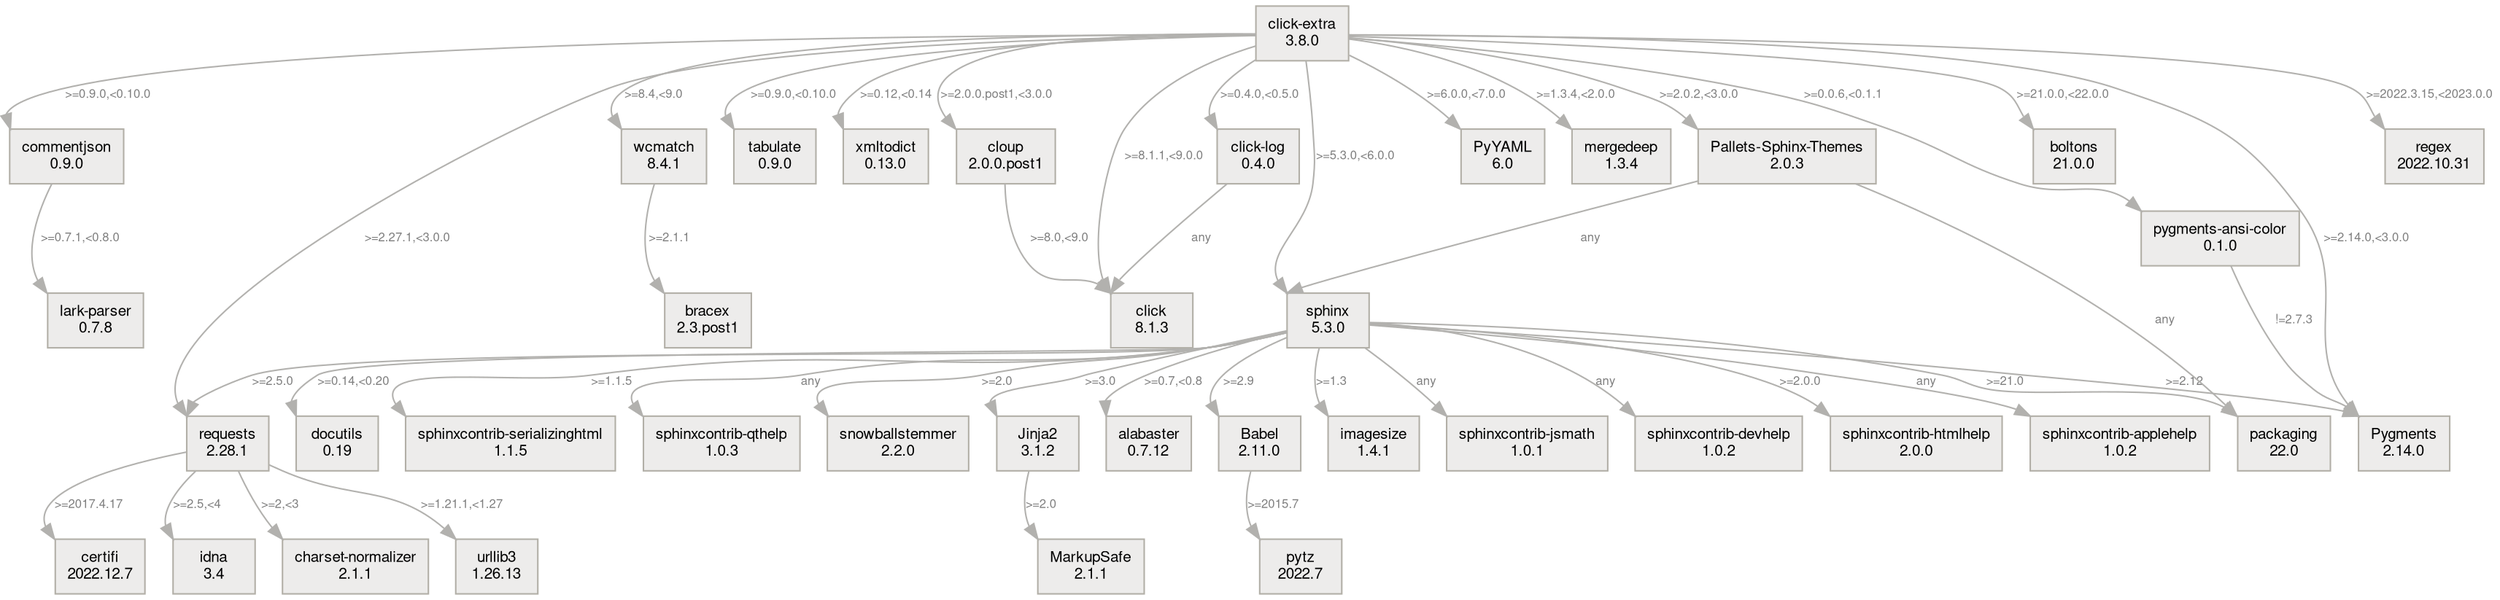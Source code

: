 digraph {
    fontname="Helvetica,Arial,sans-serif"      
    node [                                     
        style=filled                           
        shape=box                              
        fontname="Helvetica,Arial,sans-serif"  
        fontsize=10                            
        color="#b2afa7"                        
        fillcolor="#edeceb"                    
    ]                                          
    edge [                                     
        headport=nw                            
        fontname="Helvetica,Arial,sans-serif"  
        fontsize=8                             
        color="#b2b1ae"                        
        fontcolor="#00000080"                  
    ]                                          

	"click-extra" [label="click-extra\n3.8.0"]
	"click-extra" -> commentjson [label=">=0.9.0,<0.10.0"]
	"click-extra" -> "click-log" [label=">=0.4.0,<0.5.0"]
	"click-extra" -> pygments [label=">=2.14.0,<3.0.0"]
	"click-extra" -> tabulate [label=">=0.9.0,<0.10.0"]
	"click-extra" -> xmltodict [label=">=0.12,<0.14"]
	"click-extra" -> sphinx [label=">=5.3.0,<6.0.0"]
	"click-extra" -> wcmatch [label=">=8.4,<9.0"]
	"click-extra" -> requests [label=">=2.27.1,<3.0.0"]
	"click-extra" -> cloup [label=">=2.0.0.post1,<3.0.0"]
	"click-extra" -> pyyaml [label=">=6.0.0,<7.0.0"]
	"click-extra" -> mergedeep [label=">=1.3.4,<2.0.0"]
	"click-extra" -> click [label=">=8.1.1,<9.0.0"]
	"click-extra" -> "pygments-ansi-color" [label=">=0.0.6,<0.1.1"]
	"click-extra" -> boltons [label=">=21.0.0,<22.0.0"]
	"click-extra" -> "pallets-sphinx-themes" [label=">=2.0.2,<3.0.0"]
	"click-extra" -> regex [label=">=2022.3.15,<2023.0.0"]
	regex [label="regex\n2022.10.31"]
	"pallets-sphinx-themes" [label="Pallets-Sphinx-Themes\n2.0.3"]
	"pallets-sphinx-themes" -> sphinx [label=any]
	"pallets-sphinx-themes" -> packaging [label=any]
	packaging [label="packaging\n22.0"]
	sphinx [label="sphinx\n5.3.0"]
	sphinx -> "sphinxcontrib-applehelp" [label=any]
	sphinx -> docutils [label=">=0.14,<0.20"]
	sphinx -> "sphinxcontrib-serializinghtml" [label=">=1.1.5"]
	sphinx -> "sphinxcontrib-qthelp" [label=any]
	sphinx -> snowballstemmer [label=">=2.0"]
	sphinx -> jinja2 [label=">=3.0"]
	sphinx -> alabaster [label=">=0.7,<0.8"]
	sphinx -> babel [label=">=2.9"]
	sphinx -> imagesize [label=">=1.3"]
	sphinx -> requests [label=">=2.5.0"]
	sphinx -> "sphinxcontrib-jsmath" [label=any]
	sphinx -> "sphinxcontrib-devhelp" [label=any]
	sphinx -> "sphinxcontrib-htmlhelp" [label=">=2.0.0"]
	sphinx -> pygments [label=">=2.12"]
	sphinx -> packaging [label=">=21.0"]
	pygments [label="Pygments\n2.14.0"]
	"sphinxcontrib-htmlhelp" [label="sphinxcontrib-htmlhelp\n2.0.0"]
	"sphinxcontrib-devhelp" [label="sphinxcontrib-devhelp\n1.0.2"]
	"sphinxcontrib-jsmath" [label="sphinxcontrib-jsmath\n1.0.1"]
	requests [label="requests\n2.28.1"]
	requests -> "charset-normalizer" [label=">=2,<3"]
	requests -> urllib3 [label=">=1.21.1,<1.27"]
	requests -> certifi [label=">=2017.4.17"]
	requests -> idna [label=">=2.5,<4"]
	idna [label="idna\n3.4"]
	certifi [label="certifi\n2022.12.7"]
	urllib3 [label="urllib3\n1.26.13"]
	"charset-normalizer" [label="charset-normalizer\n2.1.1"]
	imagesize [label="imagesize\n1.4.1"]
	babel [label="Babel\n2.11.0"]
	babel -> pytz [label=">=2015.7"]
	pytz [label="pytz\n2022.7"]
	alabaster [label="alabaster\n0.7.12"]
	jinja2 [label="Jinja2\n3.1.2"]
	jinja2 -> markupsafe [label=">=2.0"]
	markupsafe [label="MarkupSafe\n2.1.1"]
	snowballstemmer [label="snowballstemmer\n2.2.0"]
	"sphinxcontrib-qthelp" [label="sphinxcontrib-qthelp\n1.0.3"]
	"sphinxcontrib-serializinghtml" [label="sphinxcontrib-serializinghtml\n1.1.5"]
	docutils [label="docutils\n0.19"]
	"sphinxcontrib-applehelp" [label="sphinxcontrib-applehelp\n1.0.2"]
	boltons [label="boltons\n21.0.0"]
	"pygments-ansi-color" [label="pygments-ansi-color\n0.1.0"]
	"pygments-ansi-color" -> pygments [label="!=2.7.3"]
	click [label="click\n8.1.3"]
	mergedeep [label="mergedeep\n1.3.4"]
	pyyaml [label="PyYAML\n6.0"]
	cloup [label="cloup\n2.0.0.post1"]
	cloup -> click [label=">=8.0,<9.0"]
	wcmatch [label="wcmatch\n8.4.1"]
	wcmatch -> bracex [label=">=2.1.1"]
	bracex [label="bracex\n2.3.post1"]
	xmltodict [label="xmltodict\n0.13.0"]
	tabulate [label="tabulate\n0.9.0"]
	"click-log" [label="click-log\n0.4.0"]
	"click-log" -> click [label=any]
	commentjson [label="commentjson\n0.9.0"]
	commentjson -> "lark-parser" [label=">=0.7.1,<0.8.0"]
	"lark-parser" [label="lark-parser\n0.7.8"]
}

